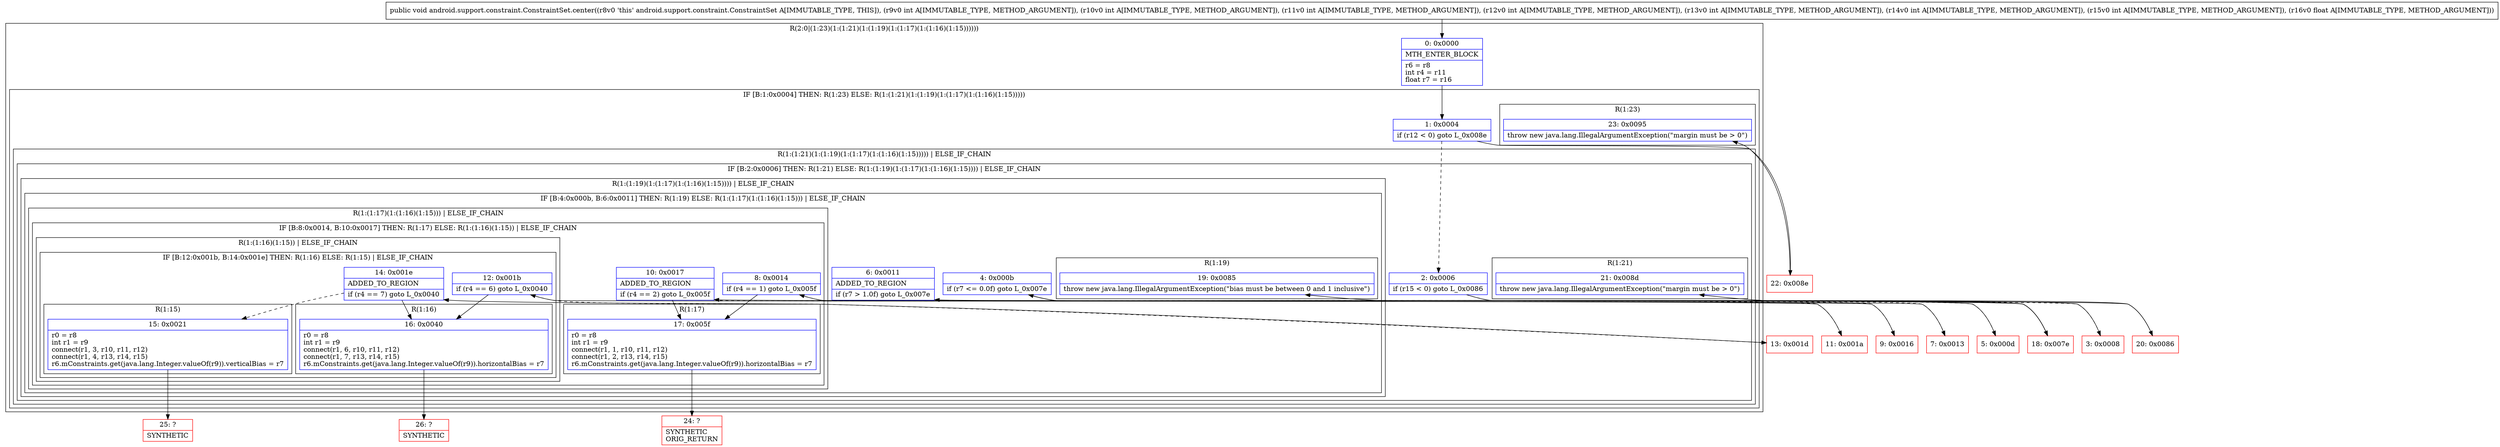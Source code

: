 digraph "CFG forandroid.support.constraint.ConstraintSet.center(IIIIIIIF)V" {
subgraph cluster_Region_336734226 {
label = "R(2:0|(1:23)(1:(1:21)(1:(1:19)(1:(1:17)(1:(1:16)(1:15))))))";
node [shape=record,color=blue];
Node_0 [shape=record,label="{0\:\ 0x0000|MTH_ENTER_BLOCK\l|r6 = r8\lint r4 = r11\lfloat r7 = r16\l}"];
subgraph cluster_IfRegion_1637434103 {
label = "IF [B:1:0x0004] THEN: R(1:23) ELSE: R(1:(1:21)(1:(1:19)(1:(1:17)(1:(1:16)(1:15)))))";
node [shape=record,color=blue];
Node_1 [shape=record,label="{1\:\ 0x0004|if (r12 \< 0) goto L_0x008e\l}"];
subgraph cluster_Region_1849296146 {
label = "R(1:23)";
node [shape=record,color=blue];
Node_23 [shape=record,label="{23\:\ 0x0095|throw new java.lang.IllegalArgumentException(\"margin must be \> 0\")\l}"];
}
subgraph cluster_Region_2072524620 {
label = "R(1:(1:21)(1:(1:19)(1:(1:17)(1:(1:16)(1:15))))) | ELSE_IF_CHAIN\l";
node [shape=record,color=blue];
subgraph cluster_IfRegion_2076128422 {
label = "IF [B:2:0x0006] THEN: R(1:21) ELSE: R(1:(1:19)(1:(1:17)(1:(1:16)(1:15)))) | ELSE_IF_CHAIN\l";
node [shape=record,color=blue];
Node_2 [shape=record,label="{2\:\ 0x0006|if (r15 \< 0) goto L_0x0086\l}"];
subgraph cluster_Region_1352290268 {
label = "R(1:21)";
node [shape=record,color=blue];
Node_21 [shape=record,label="{21\:\ 0x008d|throw new java.lang.IllegalArgumentException(\"margin must be \> 0\")\l}"];
}
subgraph cluster_Region_1857475144 {
label = "R(1:(1:19)(1:(1:17)(1:(1:16)(1:15)))) | ELSE_IF_CHAIN\l";
node [shape=record,color=blue];
subgraph cluster_IfRegion_288206322 {
label = "IF [B:4:0x000b, B:6:0x0011] THEN: R(1:19) ELSE: R(1:(1:17)(1:(1:16)(1:15))) | ELSE_IF_CHAIN\l";
node [shape=record,color=blue];
Node_4 [shape=record,label="{4\:\ 0x000b|if (r7 \<= 0.0f) goto L_0x007e\l}"];
Node_6 [shape=record,label="{6\:\ 0x0011|ADDED_TO_REGION\l|if (r7 \> 1.0f) goto L_0x007e\l}"];
subgraph cluster_Region_1421781637 {
label = "R(1:19)";
node [shape=record,color=blue];
Node_19 [shape=record,label="{19\:\ 0x0085|throw new java.lang.IllegalArgumentException(\"bias must be between 0 and 1 inclusive\")\l}"];
}
subgraph cluster_Region_1445375664 {
label = "R(1:(1:17)(1:(1:16)(1:15))) | ELSE_IF_CHAIN\l";
node [shape=record,color=blue];
subgraph cluster_IfRegion_375491085 {
label = "IF [B:8:0x0014, B:10:0x0017] THEN: R(1:17) ELSE: R(1:(1:16)(1:15)) | ELSE_IF_CHAIN\l";
node [shape=record,color=blue];
Node_8 [shape=record,label="{8\:\ 0x0014|if (r4 == 1) goto L_0x005f\l}"];
Node_10 [shape=record,label="{10\:\ 0x0017|ADDED_TO_REGION\l|if (r4 == 2) goto L_0x005f\l}"];
subgraph cluster_Region_343557501 {
label = "R(1:17)";
node [shape=record,color=blue];
Node_17 [shape=record,label="{17\:\ 0x005f|r0 = r8\lint r1 = r9\lconnect(r1, 1, r10, r11, r12)\lconnect(r1, 2, r13, r14, r15)\lr6.mConstraints.get(java.lang.Integer.valueOf(r9)).horizontalBias = r7\l}"];
}
subgraph cluster_Region_1421930247 {
label = "R(1:(1:16)(1:15)) | ELSE_IF_CHAIN\l";
node [shape=record,color=blue];
subgraph cluster_IfRegion_1578056223 {
label = "IF [B:12:0x001b, B:14:0x001e] THEN: R(1:16) ELSE: R(1:15) | ELSE_IF_CHAIN\l";
node [shape=record,color=blue];
Node_12 [shape=record,label="{12\:\ 0x001b|if (r4 == 6) goto L_0x0040\l}"];
Node_14 [shape=record,label="{14\:\ 0x001e|ADDED_TO_REGION\l|if (r4 == 7) goto L_0x0040\l}"];
subgraph cluster_Region_240227357 {
label = "R(1:16)";
node [shape=record,color=blue];
Node_16 [shape=record,label="{16\:\ 0x0040|r0 = r8\lint r1 = r9\lconnect(r1, 6, r10, r11, r12)\lconnect(r1, 7, r13, r14, r15)\lr6.mConstraints.get(java.lang.Integer.valueOf(r9)).horizontalBias = r7\l}"];
}
subgraph cluster_Region_698976266 {
label = "R(1:15)";
node [shape=record,color=blue];
Node_15 [shape=record,label="{15\:\ 0x0021|r0 = r8\lint r1 = r9\lconnect(r1, 3, r10, r11, r12)\lconnect(r1, 4, r13, r14, r15)\lr6.mConstraints.get(java.lang.Integer.valueOf(r9)).verticalBias = r7\l}"];
}
}
}
}
}
}
}
}
}
}
}
Node_3 [shape=record,color=red,label="{3\:\ 0x0008}"];
Node_5 [shape=record,color=red,label="{5\:\ 0x000d}"];
Node_7 [shape=record,color=red,label="{7\:\ 0x0013}"];
Node_9 [shape=record,color=red,label="{9\:\ 0x0016}"];
Node_11 [shape=record,color=red,label="{11\:\ 0x001a}"];
Node_13 [shape=record,color=red,label="{13\:\ 0x001d}"];
Node_18 [shape=record,color=red,label="{18\:\ 0x007e}"];
Node_20 [shape=record,color=red,label="{20\:\ 0x0086}"];
Node_22 [shape=record,color=red,label="{22\:\ 0x008e}"];
Node_24 [shape=record,color=red,label="{24\:\ ?|SYNTHETIC\lORIG_RETURN\l}"];
Node_25 [shape=record,color=red,label="{25\:\ ?|SYNTHETIC\l}"];
Node_26 [shape=record,color=red,label="{26\:\ ?|SYNTHETIC\l}"];
MethodNode[shape=record,label="{public void android.support.constraint.ConstraintSet.center((r8v0 'this' android.support.constraint.ConstraintSet A[IMMUTABLE_TYPE, THIS]), (r9v0 int A[IMMUTABLE_TYPE, METHOD_ARGUMENT]), (r10v0 int A[IMMUTABLE_TYPE, METHOD_ARGUMENT]), (r11v0 int A[IMMUTABLE_TYPE, METHOD_ARGUMENT]), (r12v0 int A[IMMUTABLE_TYPE, METHOD_ARGUMENT]), (r13v0 int A[IMMUTABLE_TYPE, METHOD_ARGUMENT]), (r14v0 int A[IMMUTABLE_TYPE, METHOD_ARGUMENT]), (r15v0 int A[IMMUTABLE_TYPE, METHOD_ARGUMENT]), (r16v0 float A[IMMUTABLE_TYPE, METHOD_ARGUMENT])) }"];
MethodNode -> Node_0;
Node_0 -> Node_1;
Node_1 -> Node_2[style=dashed];
Node_1 -> Node_22;
Node_2 -> Node_3[style=dashed];
Node_2 -> Node_20;
Node_4 -> Node_5[style=dashed];
Node_4 -> Node_18;
Node_6 -> Node_7[style=dashed];
Node_6 -> Node_18;
Node_8 -> Node_9[style=dashed];
Node_8 -> Node_17;
Node_10 -> Node_11[style=dashed];
Node_10 -> Node_17;
Node_17 -> Node_24;
Node_12 -> Node_13[style=dashed];
Node_12 -> Node_16;
Node_14 -> Node_15[style=dashed];
Node_14 -> Node_16;
Node_16 -> Node_26;
Node_15 -> Node_25;
Node_3 -> Node_4;
Node_5 -> Node_6;
Node_7 -> Node_8;
Node_9 -> Node_10;
Node_11 -> Node_12;
Node_13 -> Node_14;
Node_18 -> Node_19;
Node_20 -> Node_21;
Node_22 -> Node_23;
}

